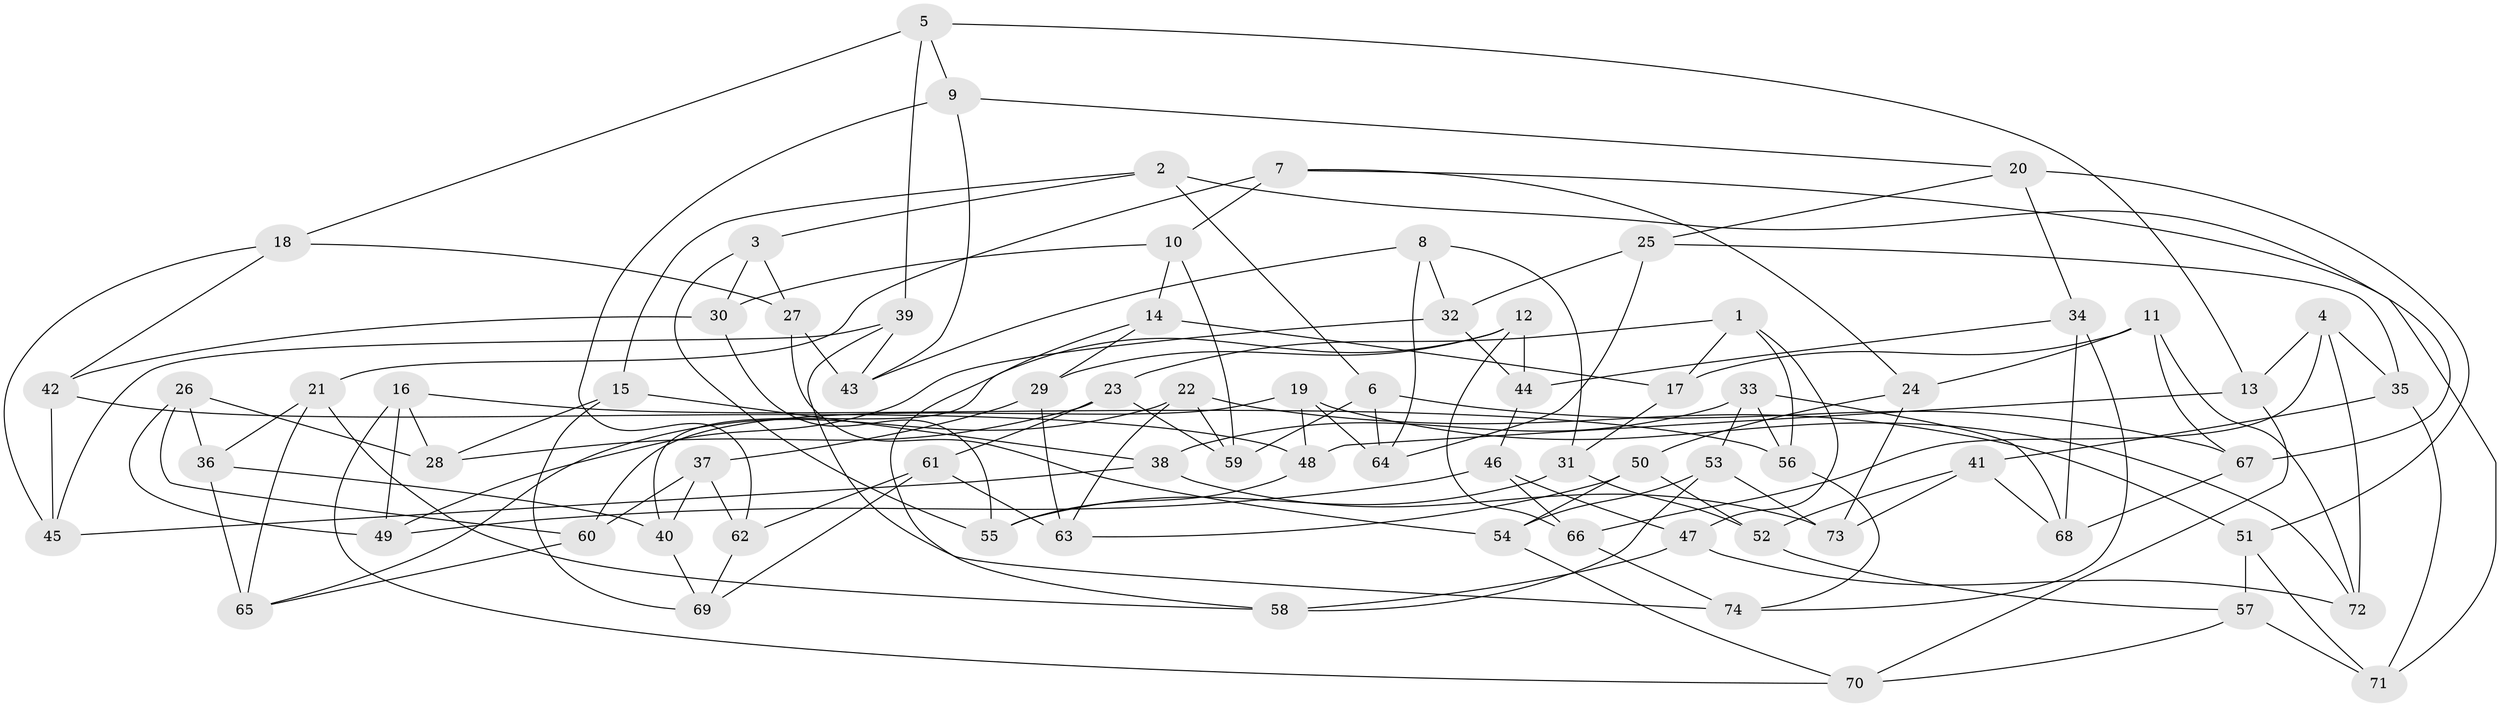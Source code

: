 // coarse degree distribution, {6: 0.45454545454545453, 4: 0.2727272727272727, 5: 0.22727272727272727, 3: 0.045454545454545456}
// Generated by graph-tools (version 1.1) at 2025/52/02/27/25 19:52:28]
// undirected, 74 vertices, 148 edges
graph export_dot {
graph [start="1"]
  node [color=gray90,style=filled];
  1;
  2;
  3;
  4;
  5;
  6;
  7;
  8;
  9;
  10;
  11;
  12;
  13;
  14;
  15;
  16;
  17;
  18;
  19;
  20;
  21;
  22;
  23;
  24;
  25;
  26;
  27;
  28;
  29;
  30;
  31;
  32;
  33;
  34;
  35;
  36;
  37;
  38;
  39;
  40;
  41;
  42;
  43;
  44;
  45;
  46;
  47;
  48;
  49;
  50;
  51;
  52;
  53;
  54;
  55;
  56;
  57;
  58;
  59;
  60;
  61;
  62;
  63;
  64;
  65;
  66;
  67;
  68;
  69;
  70;
  71;
  72;
  73;
  74;
  1 -- 23;
  1 -- 17;
  1 -- 47;
  1 -- 56;
  2 -- 15;
  2 -- 71;
  2 -- 6;
  2 -- 3;
  3 -- 30;
  3 -- 27;
  3 -- 55;
  4 -- 35;
  4 -- 13;
  4 -- 66;
  4 -- 72;
  5 -- 13;
  5 -- 9;
  5 -- 18;
  5 -- 39;
  6 -- 64;
  6 -- 67;
  6 -- 59;
  7 -- 21;
  7 -- 67;
  7 -- 24;
  7 -- 10;
  8 -- 31;
  8 -- 32;
  8 -- 43;
  8 -- 64;
  9 -- 20;
  9 -- 62;
  9 -- 43;
  10 -- 14;
  10 -- 59;
  10 -- 30;
  11 -- 17;
  11 -- 24;
  11 -- 67;
  11 -- 72;
  12 -- 29;
  12 -- 40;
  12 -- 66;
  12 -- 44;
  13 -- 48;
  13 -- 70;
  14 -- 29;
  14 -- 17;
  14 -- 58;
  15 -- 69;
  15 -- 38;
  15 -- 28;
  16 -- 28;
  16 -- 49;
  16 -- 56;
  16 -- 70;
  17 -- 31;
  18 -- 27;
  18 -- 42;
  18 -- 45;
  19 -- 48;
  19 -- 64;
  19 -- 60;
  19 -- 72;
  20 -- 51;
  20 -- 34;
  20 -- 25;
  21 -- 58;
  21 -- 65;
  21 -- 36;
  22 -- 51;
  22 -- 59;
  22 -- 63;
  22 -- 65;
  23 -- 61;
  23 -- 28;
  23 -- 59;
  24 -- 73;
  24 -- 50;
  25 -- 64;
  25 -- 32;
  25 -- 35;
  26 -- 36;
  26 -- 49;
  26 -- 28;
  26 -- 60;
  27 -- 54;
  27 -- 43;
  29 -- 63;
  29 -- 37;
  30 -- 42;
  30 -- 55;
  31 -- 52;
  31 -- 55;
  32 -- 44;
  32 -- 49;
  33 -- 38;
  33 -- 53;
  33 -- 56;
  33 -- 68;
  34 -- 74;
  34 -- 44;
  34 -- 68;
  35 -- 41;
  35 -- 71;
  36 -- 40;
  36 -- 65;
  37 -- 60;
  37 -- 40;
  37 -- 62;
  38 -- 73;
  38 -- 45;
  39 -- 74;
  39 -- 45;
  39 -- 43;
  40 -- 69;
  41 -- 73;
  41 -- 68;
  41 -- 52;
  42 -- 45;
  42 -- 48;
  44 -- 46;
  46 -- 66;
  46 -- 47;
  46 -- 49;
  47 -- 58;
  47 -- 72;
  48 -- 55;
  50 -- 54;
  50 -- 52;
  50 -- 63;
  51 -- 71;
  51 -- 57;
  52 -- 57;
  53 -- 54;
  53 -- 73;
  53 -- 58;
  54 -- 70;
  56 -- 74;
  57 -- 71;
  57 -- 70;
  60 -- 65;
  61 -- 62;
  61 -- 63;
  61 -- 69;
  62 -- 69;
  66 -- 74;
  67 -- 68;
}
